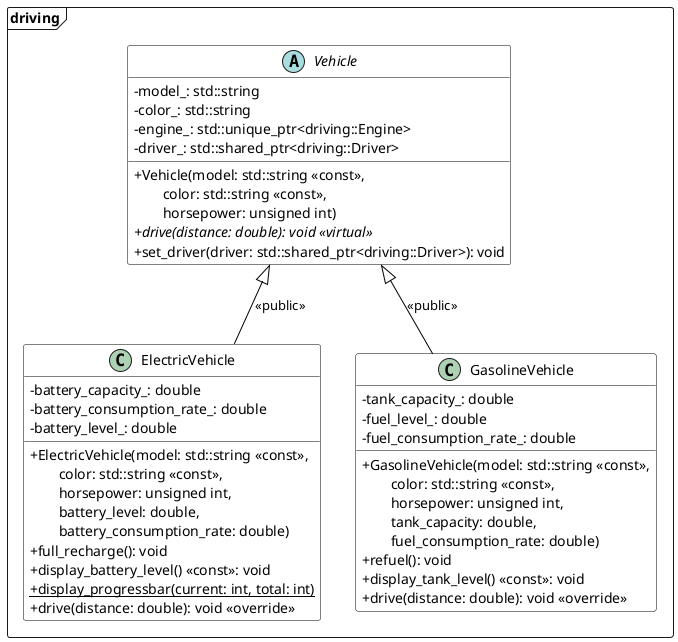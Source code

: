 @startuml "Driving Scenario"

skinparam classAttributeIconSize 0
skinparam class {
    BackgroundColor White
    ArrowColor Black
    BorderColor Black
}

Package driving <<Frame>>{

class ElectricVehicle {
    -battery_capacity_: double
    -battery_consumption_rate_: double
    -battery_level_: double
    +ElectricVehicle(model: std::string <<const>>,\n\tcolor: std::string <<const>>,\n\thorsepower: unsigned int,\n\tbattery_level: double,\n\tbattery_consumption_rate: double)
    +full_recharge(): void
    +display_battery_level() <<const>>: void
    +{static}display_progressbar(current: int, total: int)
    +drive(distance: double): void <<override>>
}

class GasolineVehicle {
    -tank_capacity_: double
    -fuel_level_: double
    -fuel_consumption_rate_: double
    +GasolineVehicle(model: std::string <<const>>,\n\tcolor: std::string <<const>>,\n\thorsepower: unsigned int,\n\ttank_capacity: double,\n\tfuel_consumption_rate: double)
    +refuel(): void
    +display_tank_level() <<const>>: void
    +drive(distance: double): void <<override>>
}

abstract class Vehicle {
    -model_: std::string
    -color_: std::string
    -engine_: std::unique_ptr<driving::Engine>
    -driver_: std::shared_ptr<driving::Driver>
    +Vehicle(model: std::string <<const>>,\n\tcolor: std::string <<const>>,\n\thorsepower: unsigned int)
    +{abstract}drive(distance: double): void <<virtual>>
    +set_driver(driver: std::shared_ptr<driving::Driver>): void
}
' class Engine {

' }

' class Driver {

' }

' class Date {

' }



ElectricVehicle --up|> Vehicle: <<public>>
GasolineVehicle -up-|> Vehicle: <<public>>

' left of Vehicle
' GasolineVehicle


' Vehicle *-- "1" Engine : has <<unique>> >
' Vehicle o-- "1" Driver : is_driven_by <<shared>> >
' Driver *-- "1" Date : has_birthdate <<value>> >
}
@enduml
